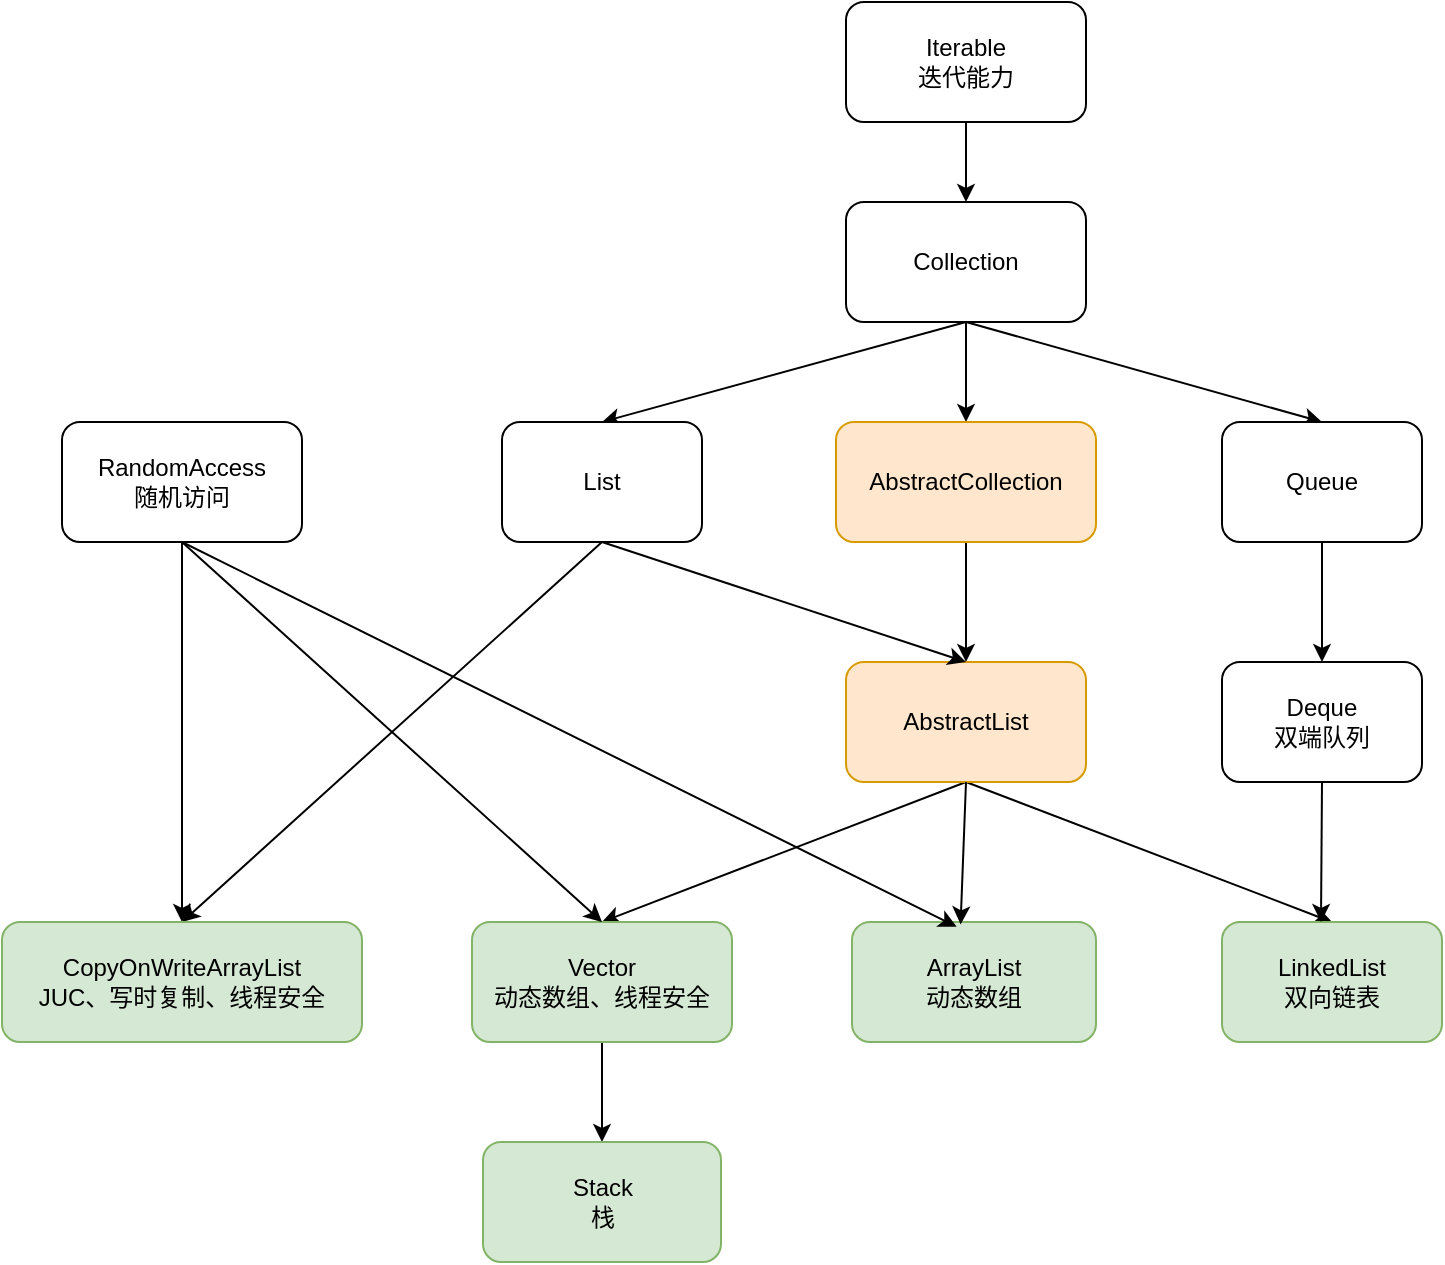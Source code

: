<mxfile version="24.6.4" type="device">
  <diagram name="第 1 页" id="XsR3ncLrPXC3dTy0FcWf">
    <mxGraphModel dx="1050" dy="629" grid="1" gridSize="10" guides="1" tooltips="1" connect="1" arrows="1" fold="1" page="1" pageScale="1" pageWidth="827" pageHeight="1169" math="0" shadow="0">
      <root>
        <mxCell id="0" />
        <mxCell id="1" parent="0" />
        <mxCell id="FKfBZnsISCD7llRRQSE3-6" style="edgeStyle=orthogonalEdgeStyle;rounded=0;orthogonalLoop=1;jettySize=auto;html=1;exitX=0.5;exitY=1;exitDx=0;exitDy=0;" parent="1" source="FKfBZnsISCD7llRRQSE3-1" target="FKfBZnsISCD7llRRQSE3-2" edge="1">
          <mxGeometry relative="1" as="geometry" />
        </mxCell>
        <mxCell id="FKfBZnsISCD7llRRQSE3-1" value="Iterable&lt;br&gt;迭代能力" style="rounded=1;whiteSpace=wrap;html=1;" parent="1" vertex="1">
          <mxGeometry x="476" y="80" width="120" height="60" as="geometry" />
        </mxCell>
        <mxCell id="FKfBZnsISCD7llRRQSE3-8" style="edgeStyle=none;rounded=0;orthogonalLoop=1;jettySize=auto;html=1;exitX=0.5;exitY=1;exitDx=0;exitDy=0;entryX=0.5;entryY=0;entryDx=0;entryDy=0;" parent="1" source="FKfBZnsISCD7llRRQSE3-2" target="FKfBZnsISCD7llRRQSE3-3" edge="1">
          <mxGeometry relative="1" as="geometry" />
        </mxCell>
        <mxCell id="FKfBZnsISCD7llRRQSE3-9" style="edgeStyle=none;rounded=0;orthogonalLoop=1;jettySize=auto;html=1;exitX=0.5;exitY=1;exitDx=0;exitDy=0;entryX=0.5;entryY=0;entryDx=0;entryDy=0;" parent="1" source="FKfBZnsISCD7llRRQSE3-2" target="FKfBZnsISCD7llRRQSE3-5" edge="1">
          <mxGeometry relative="1" as="geometry" />
        </mxCell>
        <mxCell id="3cvB8sYlSlibo88fS9eH-6" style="edgeStyle=none;rounded=0;orthogonalLoop=1;jettySize=auto;html=1;exitX=0.5;exitY=1;exitDx=0;exitDy=0;entryX=0.5;entryY=0;entryDx=0;entryDy=0;" parent="1" source="FKfBZnsISCD7llRRQSE3-2" target="3cvB8sYlSlibo88fS9eH-1" edge="1">
          <mxGeometry relative="1" as="geometry" />
        </mxCell>
        <mxCell id="FKfBZnsISCD7llRRQSE3-2" value="Collection" style="rounded=1;whiteSpace=wrap;html=1;" parent="1" vertex="1">
          <mxGeometry x="476" y="180" width="120" height="60" as="geometry" />
        </mxCell>
        <mxCell id="FKfBZnsISCD7llRRQSE3-10" style="edgeStyle=none;rounded=0;orthogonalLoop=1;jettySize=auto;html=1;exitX=0.5;exitY=1;exitDx=0;exitDy=0;entryX=0.5;entryY=0;entryDx=0;entryDy=0;" parent="1" source="FKfBZnsISCD7llRRQSE3-3" target="FKfBZnsISCD7llRRQSE3-4" edge="1">
          <mxGeometry relative="1" as="geometry" />
        </mxCell>
        <mxCell id="FKfBZnsISCD7llRRQSE3-3" value="AbstractCollection" style="rounded=1;whiteSpace=wrap;html=1;fillColor=#ffe6cc;strokeColor=#d79b00;" parent="1" vertex="1">
          <mxGeometry x="471" y="290" width="130" height="60" as="geometry" />
        </mxCell>
        <mxCell id="FKfBZnsISCD7llRRQSE3-18" style="edgeStyle=none;rounded=0;orthogonalLoop=1;jettySize=auto;html=1;exitX=0.5;exitY=1;exitDx=0;exitDy=0;entryX=0.5;entryY=0;entryDx=0;entryDy=0;" parent="1" source="FKfBZnsISCD7llRRQSE3-4" target="FKfBZnsISCD7llRRQSE3-15" edge="1">
          <mxGeometry relative="1" as="geometry" />
        </mxCell>
        <mxCell id="FKfBZnsISCD7llRRQSE3-25" style="edgeStyle=none;rounded=0;orthogonalLoop=1;jettySize=auto;html=1;exitX=0.5;exitY=1;exitDx=0;exitDy=0;entryX=0.5;entryY=0;entryDx=0;entryDy=0;" parent="1" source="FKfBZnsISCD7llRRQSE3-4" target="FKfBZnsISCD7llRRQSE3-22" edge="1">
          <mxGeometry relative="1" as="geometry" />
        </mxCell>
        <mxCell id="FKfBZnsISCD7llRRQSE3-4" value="AbstractList" style="rounded=1;whiteSpace=wrap;html=1;fillColor=#ffe6cc;strokeColor=#d79b00;" parent="1" vertex="1">
          <mxGeometry x="476" y="410" width="120" height="60" as="geometry" />
        </mxCell>
        <mxCell id="FKfBZnsISCD7llRRQSE3-12" style="edgeStyle=none;rounded=0;orthogonalLoop=1;jettySize=auto;html=1;exitX=0.5;exitY=1;exitDx=0;exitDy=0;entryX=0.5;entryY=0;entryDx=0;entryDy=0;" parent="1" source="FKfBZnsISCD7llRRQSE3-5" target="FKfBZnsISCD7llRRQSE3-4" edge="1">
          <mxGeometry relative="1" as="geometry" />
        </mxCell>
        <mxCell id="3cvB8sYlSlibo88fS9eH-11" style="edgeStyle=none;rounded=0;orthogonalLoop=1;jettySize=auto;html=1;exitX=0.5;exitY=1;exitDx=0;exitDy=0;entryX=0.5;entryY=0;entryDx=0;entryDy=0;" parent="1" source="FKfBZnsISCD7llRRQSE3-5" target="3cvB8sYlSlibo88fS9eH-10" edge="1">
          <mxGeometry relative="1" as="geometry" />
        </mxCell>
        <mxCell id="FKfBZnsISCD7llRRQSE3-5" value="List" style="rounded=1;whiteSpace=wrap;html=1;" parent="1" vertex="1">
          <mxGeometry x="304" y="290" width="100" height="60" as="geometry" />
        </mxCell>
        <mxCell id="FKfBZnsISCD7llRRQSE3-19" style="edgeStyle=none;rounded=0;orthogonalLoop=1;jettySize=auto;html=1;exitX=0.5;exitY=1;exitDx=0;exitDy=0;entryX=0.5;entryY=0;entryDx=0;entryDy=0;" parent="1" source="FKfBZnsISCD7llRRQSE3-15" target="FKfBZnsISCD7llRRQSE3-16" edge="1">
          <mxGeometry relative="1" as="geometry" />
        </mxCell>
        <mxCell id="FKfBZnsISCD7llRRQSE3-15" value="Vector&lt;br&gt;动态数组、线程安全" style="rounded=1;whiteSpace=wrap;html=1;fillColor=#d5e8d4;strokeColor=#82b366;" parent="1" vertex="1">
          <mxGeometry x="289" y="540" width="130" height="60" as="geometry" />
        </mxCell>
        <mxCell id="FKfBZnsISCD7llRRQSE3-16" value="Stack&lt;br&gt;栈" style="rounded=1;whiteSpace=wrap;html=1;fillColor=#d5e8d4;strokeColor=#82b366;" parent="1" vertex="1">
          <mxGeometry x="294.5" y="650" width="119" height="60" as="geometry" />
        </mxCell>
        <mxCell id="FKfBZnsISCD7llRRQSE3-22" value="LinkedList&lt;br&gt;双向链表" style="rounded=1;whiteSpace=wrap;html=1;fillColor=#d5e8d4;strokeColor=#82b366;" parent="1" vertex="1">
          <mxGeometry x="664" y="540" width="110" height="60" as="geometry" />
        </mxCell>
        <mxCell id="FKfBZnsISCD7llRRQSE3-23" value="ArrayList&lt;br&gt;动态数组" style="rounded=1;whiteSpace=wrap;html=1;fillColor=#d5e8d4;strokeColor=#82b366;" parent="1" vertex="1">
          <mxGeometry x="479" y="540" width="122" height="60" as="geometry" />
        </mxCell>
        <mxCell id="FKfBZnsISCD7llRRQSE3-24" style="edgeStyle=none;rounded=0;orthogonalLoop=1;jettySize=auto;html=1;exitX=0.5;exitY=1;exitDx=0;exitDy=0;entryX=0.445;entryY=0.02;entryDx=0;entryDy=0;entryPerimeter=0;" parent="1" source="FKfBZnsISCD7llRRQSE3-4" target="FKfBZnsISCD7llRRQSE3-23" edge="1">
          <mxGeometry relative="1" as="geometry" />
        </mxCell>
        <mxCell id="3cvB8sYlSlibo88fS9eH-8" style="edgeStyle=none;rounded=0;orthogonalLoop=1;jettySize=auto;html=1;exitX=0.5;exitY=1;exitDx=0;exitDy=0;" parent="1" source="3cvB8sYlSlibo88fS9eH-1" target="3cvB8sYlSlibo88fS9eH-7" edge="1">
          <mxGeometry relative="1" as="geometry" />
        </mxCell>
        <mxCell id="3cvB8sYlSlibo88fS9eH-1" value="Queue" style="rounded=1;whiteSpace=wrap;html=1;" parent="1" vertex="1">
          <mxGeometry x="664" y="290" width="100" height="60" as="geometry" />
        </mxCell>
        <mxCell id="3cvB8sYlSlibo88fS9eH-4" style="edgeStyle=none;rounded=0;orthogonalLoop=1;jettySize=auto;html=1;exitX=0.5;exitY=1;exitDx=0;exitDy=0;entryX=0.429;entryY=0.04;entryDx=0;entryDy=0;entryPerimeter=0;" parent="1" source="3cvB8sYlSlibo88fS9eH-2" target="FKfBZnsISCD7llRRQSE3-23" edge="1">
          <mxGeometry relative="1" as="geometry">
            <mxPoint x="274" y="560" as="targetPoint" />
          </mxGeometry>
        </mxCell>
        <mxCell id="3cvB8sYlSlibo88fS9eH-5" style="edgeStyle=none;rounded=0;orthogonalLoop=1;jettySize=auto;html=1;exitX=0.5;exitY=1;exitDx=0;exitDy=0;entryX=0.5;entryY=0;entryDx=0;entryDy=0;" parent="1" source="3cvB8sYlSlibo88fS9eH-2" target="FKfBZnsISCD7llRRQSE3-15" edge="1">
          <mxGeometry relative="1" as="geometry" />
        </mxCell>
        <mxCell id="3cvB8sYlSlibo88fS9eH-12" style="edgeStyle=none;rounded=0;orthogonalLoop=1;jettySize=auto;html=1;exitX=0.5;exitY=1;exitDx=0;exitDy=0;entryX=0.5;entryY=0;entryDx=0;entryDy=0;" parent="1" source="3cvB8sYlSlibo88fS9eH-2" target="3cvB8sYlSlibo88fS9eH-10" edge="1">
          <mxGeometry relative="1" as="geometry" />
        </mxCell>
        <mxCell id="3cvB8sYlSlibo88fS9eH-2" value="RandomAccess&lt;br&gt;随机访问" style="rounded=1;whiteSpace=wrap;html=1;" parent="1" vertex="1">
          <mxGeometry x="84" y="290" width="120" height="60" as="geometry" />
        </mxCell>
        <mxCell id="3cvB8sYlSlibo88fS9eH-7" value="Deque&lt;br&gt;双端队列" style="rounded=1;whiteSpace=wrap;html=1;" parent="1" vertex="1">
          <mxGeometry x="664" y="410" width="100" height="60" as="geometry" />
        </mxCell>
        <mxCell id="3cvB8sYlSlibo88fS9eH-9" style="edgeStyle=none;rounded=0;orthogonalLoop=1;jettySize=auto;html=1;exitX=0.5;exitY=1;exitDx=0;exitDy=0;entryX=0.45;entryY=0;entryDx=0;entryDy=0;entryPerimeter=0;" parent="1" source="3cvB8sYlSlibo88fS9eH-7" target="FKfBZnsISCD7llRRQSE3-22" edge="1">
          <mxGeometry relative="1" as="geometry" />
        </mxCell>
        <mxCell id="3cvB8sYlSlibo88fS9eH-10" value="CopyOnWriteArrayList&lt;br&gt;JUC、写时复制、线程安全" style="rounded=1;whiteSpace=wrap;html=1;fillColor=#d5e8d4;strokeColor=#82b366;" parent="1" vertex="1">
          <mxGeometry x="54" y="540" width="180" height="60" as="geometry" />
        </mxCell>
      </root>
    </mxGraphModel>
  </diagram>
</mxfile>
